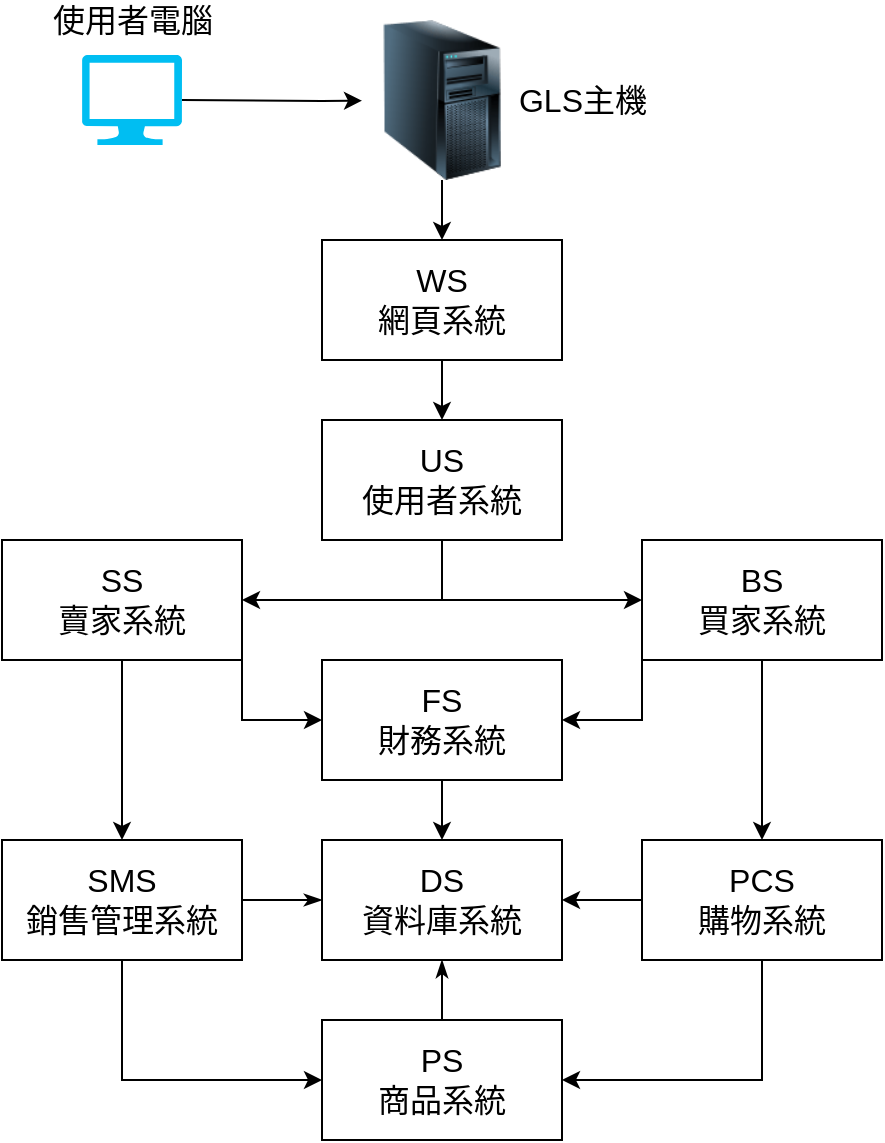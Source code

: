 <mxfile version="13.8.8" type="device" pages="3"><diagram id="A7F3qRi0P9LHypQqghPR" name="System Architecture Diagram"><mxGraphModel dx="1662" dy="762" grid="1" gridSize="10" guides="1" tooltips="1" connect="1" arrows="1" fold="1" page="1" pageScale="1" pageWidth="827" pageHeight="1169" math="0" shadow="0"><root><mxCell id="0"/><mxCell id="1" parent="0"/><mxCell id="D-XEJUCqHtQBd1N6ukDE-8" style="edgeStyle=none;rounded=0;orthogonalLoop=1;jettySize=auto;html=1;exitX=1;exitY=0.5;exitDx=0;exitDy=0;exitPerimeter=0;fontSize=16;endArrow=classic;endFill=1;startArrow=none;startFill=0;" parent="1" source="D-XEJUCqHtQBd1N6ukDE-1" target="D-XEJUCqHtQBd1N6ukDE-2" edge="1"><mxGeometry relative="1" as="geometry"><Array as="points"><mxPoint x="360" y="70.5"/></Array></mxGeometry></mxCell><mxCell id="D-XEJUCqHtQBd1N6ukDE-1" value="" style="verticalLabelPosition=bottom;html=1;verticalAlign=top;align=center;strokeColor=none;fillColor=#00BEF2;shape=mxgraph.azure.computer;pointerEvents=1;" parent="1" vertex="1"><mxGeometry x="240" y="47.5" width="50" height="45" as="geometry"/></mxCell><mxCell id="D-XEJUCqHtQBd1N6ukDE-71" style="edgeStyle=none;rounded=0;orthogonalLoop=1;jettySize=auto;html=1;exitX=0.5;exitY=1;exitDx=0;exitDy=0;entryX=0.5;entryY=0;entryDx=0;entryDy=0;startArrow=none;startFill=0;endArrow=classic;endFill=1;fontSize=16;" parent="1" source="D-XEJUCqHtQBd1N6ukDE-2" target="D-XEJUCqHtQBd1N6ukDE-13" edge="1"><mxGeometry relative="1" as="geometry"/></mxCell><mxCell id="D-XEJUCqHtQBd1N6ukDE-2" value="" style="image;html=1;image=img/lib/clip_art/computers/Server_Tower_128x128.png" parent="1" vertex="1"><mxGeometry x="380" y="30" width="80" height="80" as="geometry"/></mxCell><mxCell id="D-XEJUCqHtQBd1N6ukDE-3" value="使用者電腦" style="text;html=1;resizable=0;autosize=1;align=center;verticalAlign=middle;points=[];fillColor=none;strokeColor=none;rounded=0;fontSize=16;" parent="1" vertex="1"><mxGeometry x="215" y="20" width="100" height="20" as="geometry"/></mxCell><mxCell id="D-XEJUCqHtQBd1N6ukDE-4" value="GLS主機" style="text;html=1;resizable=0;autosize=1;align=center;verticalAlign=middle;points=[];fillColor=none;strokeColor=none;rounded=0;fontSize=16;" parent="1" vertex="1"><mxGeometry x="450" y="60" width="80" height="20" as="geometry"/></mxCell><mxCell id="0OuFZJyCDSuEQWbd5-P0-7" style="edgeStyle=orthogonalEdgeStyle;rounded=0;orthogonalLoop=1;jettySize=auto;html=1;exitX=0.5;exitY=1;exitDx=0;exitDy=0;startArrow=none;startFill=0;endArrow=none;endFill=0;" parent="1" source="D-XEJUCqHtQBd1N6ukDE-9" edge="1"><mxGeometry relative="1" as="geometry"><mxPoint x="420" y="320" as="targetPoint"/></mxGeometry></mxCell><mxCell id="D-XEJUCqHtQBd1N6ukDE-9" value="US&lt;br&gt;使用者系統" style="rounded=0;whiteSpace=wrap;html=1;fontSize=16;" parent="1" vertex="1"><mxGeometry x="360" y="230" width="120" height="60" as="geometry"/></mxCell><mxCell id="D-XEJUCqHtQBd1N6ukDE-10" value="DS&lt;br&gt;資料庫系統" style="rounded=0;whiteSpace=wrap;html=1;fontSize=16;" parent="1" vertex="1"><mxGeometry x="360" y="440" width="120" height="60" as="geometry"/></mxCell><mxCell id="D-XEJUCqHtQBd1N6ukDE-88" style="edgeStyle=none;rounded=0;orthogonalLoop=1;jettySize=auto;html=1;exitX=0.5;exitY=1;exitDx=0;exitDy=0;entryX=0.5;entryY=0;entryDx=0;entryDy=0;startArrow=none;startFill=0;endArrow=classic;endFill=1;fontSize=16;" parent="1" source="D-XEJUCqHtQBd1N6ukDE-12" target="D-XEJUCqHtQBd1N6ukDE-27" edge="1"><mxGeometry relative="1" as="geometry"/></mxCell><mxCell id="pzAu73P9Y7HT3m9UzL10-7" style="edgeStyle=none;rounded=0;orthogonalLoop=1;jettySize=auto;html=1;exitX=0;exitY=1;exitDx=0;exitDy=0;entryX=1;entryY=0.5;entryDx=0;entryDy=0;startArrow=none;startFill=0;endArrow=classic;endFill=1;" parent="1" source="D-XEJUCqHtQBd1N6ukDE-12" target="D-XEJUCqHtQBd1N6ukDE-16" edge="1"><mxGeometry relative="1" as="geometry"><Array as="points"><mxPoint x="520" y="380"/></Array></mxGeometry></mxCell><mxCell id="D-XEJUCqHtQBd1N6ukDE-12" value="BS&lt;br&gt;買家系統" style="rounded=0;whiteSpace=wrap;html=1;fontSize=16;" parent="1" vertex="1"><mxGeometry x="520" y="290" width="120" height="60" as="geometry"/></mxCell><mxCell id="D-XEJUCqHtQBd1N6ukDE-70" style="edgeStyle=none;rounded=0;orthogonalLoop=1;jettySize=auto;html=1;exitX=0.5;exitY=1;exitDx=0;exitDy=0;entryX=0.5;entryY=0;entryDx=0;entryDy=0;startArrow=none;startFill=0;endArrow=classic;endFill=1;fontSize=16;" parent="1" source="D-XEJUCqHtQBd1N6ukDE-13" target="D-XEJUCqHtQBd1N6ukDE-9" edge="1"><mxGeometry relative="1" as="geometry"/></mxCell><mxCell id="D-XEJUCqHtQBd1N6ukDE-13" value="WS&lt;br&gt;網頁系統" style="rounded=0;whiteSpace=wrap;html=1;fontSize=16;" parent="1" vertex="1"><mxGeometry x="360" y="140" width="120" height="60" as="geometry"/></mxCell><mxCell id="pzAu73P9Y7HT3m9UzL10-2" style="edgeStyle=none;rounded=0;orthogonalLoop=1;jettySize=auto;html=1;exitX=1;exitY=0.5;exitDx=0;exitDy=0;entryX=0;entryY=0.5;entryDx=0;entryDy=0;startArrow=classic;startFill=1;endArrow=classic;endFill=1;" parent="1" source="D-XEJUCqHtQBd1N6ukDE-15" target="D-XEJUCqHtQBd1N6ukDE-12" edge="1"><mxGeometry relative="1" as="geometry"/></mxCell><mxCell id="pzAu73P9Y7HT3m9UzL10-6" style="edgeStyle=none;rounded=0;orthogonalLoop=1;jettySize=auto;html=1;exitX=1;exitY=1;exitDx=0;exitDy=0;entryX=0;entryY=0.5;entryDx=0;entryDy=0;startArrow=none;startFill=0;endArrow=classic;endFill=1;" parent="1" source="D-XEJUCqHtQBd1N6ukDE-15" target="D-XEJUCqHtQBd1N6ukDE-16" edge="1"><mxGeometry relative="1" as="geometry"><Array as="points"><mxPoint x="320" y="380"/></Array></mxGeometry></mxCell><mxCell id="0OuFZJyCDSuEQWbd5-P0-5" style="edgeStyle=orthogonalEdgeStyle;rounded=0;orthogonalLoop=1;jettySize=auto;html=1;exitX=0.5;exitY=1;exitDx=0;exitDy=0;startArrow=none;startFill=0;" parent="1" source="D-XEJUCqHtQBd1N6ukDE-15" target="0OuFZJyCDSuEQWbd5-P0-2" edge="1"><mxGeometry relative="1" as="geometry"/></mxCell><mxCell id="D-XEJUCqHtQBd1N6ukDE-15" value="SS&lt;br&gt;賣家系統" style="rounded=0;whiteSpace=wrap;html=1;fontSize=16;" parent="1" vertex="1"><mxGeometry x="200" y="290" width="120" height="60" as="geometry"/></mxCell><mxCell id="0OuFZJyCDSuEQWbd5-P0-8" style="edgeStyle=orthogonalEdgeStyle;rounded=0;orthogonalLoop=1;jettySize=auto;html=1;exitX=0.5;exitY=1;exitDx=0;exitDy=0;entryX=0.5;entryY=0;entryDx=0;entryDy=0;startArrow=none;startFill=0;endArrow=classic;endFill=1;" parent="1" source="D-XEJUCqHtQBd1N6ukDE-16" target="D-XEJUCqHtQBd1N6ukDE-10" edge="1"><mxGeometry relative="1" as="geometry"/></mxCell><mxCell id="D-XEJUCqHtQBd1N6ukDE-16" value="FS&lt;br&gt;財務系統" style="rounded=0;whiteSpace=wrap;html=1;fontSize=16;" parent="1" vertex="1"><mxGeometry x="360" y="350" width="120" height="60" as="geometry"/></mxCell><mxCell id="0OuFZJyCDSuEQWbd5-P0-11" style="edgeStyle=orthogonalEdgeStyle;rounded=0;orthogonalLoop=1;jettySize=auto;html=1;exitX=0.5;exitY=0;exitDx=0;exitDy=0;entryX=0.5;entryY=1;entryDx=0;entryDy=0;startArrow=none;startFill=0;endArrow=classicThin;endFill=1;" parent="1" source="D-XEJUCqHtQBd1N6ukDE-17" target="D-XEJUCqHtQBd1N6ukDE-10" edge="1"><mxGeometry relative="1" as="geometry"/></mxCell><mxCell id="D-XEJUCqHtQBd1N6ukDE-17" value="PS&lt;br&gt;商品系統" style="rounded=0;whiteSpace=wrap;html=1;fontSize=16;" parent="1" vertex="1"><mxGeometry x="360" y="530" width="120" height="60" as="geometry"/></mxCell><mxCell id="0OuFZJyCDSuEQWbd5-P0-3" style="edgeStyle=orthogonalEdgeStyle;rounded=0;orthogonalLoop=1;jettySize=auto;html=1;exitX=0.5;exitY=1;exitDx=0;exitDy=0;entryX=1;entryY=0.5;entryDx=0;entryDy=0;startArrow=none;startFill=0;" parent="1" source="D-XEJUCqHtQBd1N6ukDE-27" target="D-XEJUCqHtQBd1N6ukDE-17" edge="1"><mxGeometry relative="1" as="geometry"/></mxCell><mxCell id="0OuFZJyCDSuEQWbd5-P0-10" style="edgeStyle=orthogonalEdgeStyle;rounded=0;orthogonalLoop=1;jettySize=auto;html=1;exitX=0;exitY=0.5;exitDx=0;exitDy=0;entryX=1;entryY=0.5;entryDx=0;entryDy=0;startArrow=none;startFill=0;endArrow=classic;endFill=1;" parent="1" source="D-XEJUCqHtQBd1N6ukDE-27" target="D-XEJUCqHtQBd1N6ukDE-10" edge="1"><mxGeometry relative="1" as="geometry"/></mxCell><mxCell id="D-XEJUCqHtQBd1N6ukDE-27" value="PCS&lt;br&gt;購物系統" style="rounded=0;whiteSpace=wrap;html=1;fontSize=16;" parent="1" vertex="1"><mxGeometry x="520" y="440" width="120" height="60" as="geometry"/></mxCell><mxCell id="0OuFZJyCDSuEQWbd5-P0-4" style="edgeStyle=orthogonalEdgeStyle;rounded=0;orthogonalLoop=1;jettySize=auto;html=1;exitX=0.5;exitY=1;exitDx=0;exitDy=0;entryX=0;entryY=0.5;entryDx=0;entryDy=0;startArrow=none;startFill=0;" parent="1" source="0OuFZJyCDSuEQWbd5-P0-2" target="D-XEJUCqHtQBd1N6ukDE-17" edge="1"><mxGeometry relative="1" as="geometry"/></mxCell><mxCell id="0OuFZJyCDSuEQWbd5-P0-9" style="edgeStyle=orthogonalEdgeStyle;rounded=0;orthogonalLoop=1;jettySize=auto;html=1;entryX=0;entryY=0.5;entryDx=0;entryDy=0;startArrow=none;startFill=0;endArrow=classicThin;endFill=1;" parent="1" source="0OuFZJyCDSuEQWbd5-P0-2" target="D-XEJUCqHtQBd1N6ukDE-10" edge="1"><mxGeometry relative="1" as="geometry"/></mxCell><mxCell id="0OuFZJyCDSuEQWbd5-P0-2" value="SMS&lt;br&gt;銷售管理系統" style="rounded=0;whiteSpace=wrap;html=1;fontSize=16;" parent="1" vertex="1"><mxGeometry x="200" y="440" width="120" height="60" as="geometry"/></mxCell></root></mxGraphModel></diagram><diagram id="AaK2re05sIIpM-RDUBN5" name="ER Diagram"><mxGraphModel dx="1422" dy="762" grid="1" gridSize="10" guides="1" tooltips="1" connect="1" arrows="1" fold="1" page="1" pageScale="1" pageWidth="1169" pageHeight="827" math="0" shadow="0"><root><mxCell id="d1WGKJamYFBkqcmiwI4d-0"/><mxCell id="d1WGKJamYFBkqcmiwI4d-1" parent="d1WGKJamYFBkqcmiwI4d-0"/><mxCell id="d1WGKJamYFBkqcmiwI4d-2" value="User" style="rounded=0;whiteSpace=wrap;html=1;" parent="d1WGKJamYFBkqcmiwI4d-1" vertex="1"><mxGeometry x="230" y="60" width="120" height="60" as="geometry"/></mxCell><mxCell id="d1WGKJamYFBkqcmiwI4d-3" value="d" style="ellipse;whiteSpace=wrap;html=1;aspect=fixed;" parent="d1WGKJamYFBkqcmiwI4d-1" vertex="1"><mxGeometry x="270" y="130" width="40" height="40" as="geometry"/></mxCell><mxCell id="d1WGKJamYFBkqcmiwI4d-4" style="edgeStyle=orthogonalEdgeStyle;rounded=0;orthogonalLoop=1;jettySize=auto;html=1;exitX=0.5;exitY=1;exitDx=0;exitDy=0;entryX=0.5;entryY=0;entryDx=0;entryDy=0;endArrow=none;endFill=0;shape=link;" parent="d1WGKJamYFBkqcmiwI4d-1" source="d1WGKJamYFBkqcmiwI4d-2" target="d1WGKJamYFBkqcmiwI4d-3" edge="1"><mxGeometry as="geometry"/></mxCell><mxCell id="d1WGKJamYFBkqcmiwI4d-6" value="Seller" style="rounded=0;whiteSpace=wrap;html=1;" parent="d1WGKJamYFBkqcmiwI4d-1" vertex="1"><mxGeometry x="90" y="270" width="120" height="60" as="geometry"/></mxCell><mxCell id="d1WGKJamYFBkqcmiwI4d-228" style="edgeStyle=none;rounded=0;orthogonalLoop=1;jettySize=auto;html=1;exitX=1;exitY=0.5;exitDx=0;exitDy=0;entryX=0.44;entryY=0.009;entryDx=0;entryDy=0;entryPerimeter=0;startArrow=none;startFill=0;endArrow=none;endFill=0;exitPerimeter=0;" parent="d1WGKJamYFBkqcmiwI4d-1" source="R_cjvZHFSJYSIfInnQln-2" target="d1WGKJamYFBkqcmiwI4d-6" edge="1"><mxGeometry as="geometry"><Array as="points"/></mxGeometry></mxCell><mxCell id="d1WGKJamYFBkqcmiwI4d-7" value="Buyer" style="rounded=0;whiteSpace=wrap;html=1;" parent="d1WGKJamYFBkqcmiwI4d-1" vertex="1"><mxGeometry x="380" y="267.5" width="120" height="60" as="geometry"/></mxCell><mxCell id="d1WGKJamYFBkqcmiwI4d-16" style="edgeStyle=none;rounded=0;orthogonalLoop=1;jettySize=auto;html=1;exitX=1;exitY=0.5;exitDx=0;exitDy=0;entryX=0.5;entryY=0;entryDx=0;entryDy=0;startArrow=none;startFill=0;endArrow=none;endFill=0;" parent="d1WGKJamYFBkqcmiwI4d-1" source="R_cjvZHFSJYSIfInnQln-5" target="d1WGKJamYFBkqcmiwI4d-7" edge="1"><mxGeometry as="geometry"><Array as="points"/></mxGeometry></mxCell><mxCell id="6WZKpkXVa-bSrLJc6Tuf-12" style="edgeStyle=none;rounded=0;orthogonalLoop=1;jettySize=auto;html=1;exitX=1;exitY=0.5;exitDx=0;exitDy=0;entryX=0;entryY=0.25;entryDx=0;entryDy=0;endArrow=none;endFill=0;" parent="d1WGKJamYFBkqcmiwI4d-1" source="d1WGKJamYFBkqcmiwI4d-43" target="d1WGKJamYFBkqcmiwI4d-2" edge="1"><mxGeometry as="geometry"/></mxCell><mxCell id="d1WGKJamYFBkqcmiwI4d-43" value="Name" style="ellipse;whiteSpace=wrap;html=1;" parent="d1WGKJamYFBkqcmiwI4d-1" vertex="1"><mxGeometry x="120" y="50" width="80" height="50" as="geometry"/></mxCell><mxCell id="d1WGKJamYFBkqcmiwI4d-56" style="edgeStyle=none;rounded=0;orthogonalLoop=1;jettySize=auto;html=1;exitX=0;exitY=0.5;exitDx=0;exitDy=0;entryX=1;entryY=0.25;entryDx=0;entryDy=0;startArrow=none;startFill=0;endArrow=none;endFill=0;" parent="d1WGKJamYFBkqcmiwI4d-1" source="d1WGKJamYFBkqcmiwI4d-44" target="d1WGKJamYFBkqcmiwI4d-2" edge="1"><mxGeometry as="geometry"/></mxCell><mxCell id="d1WGKJamYFBkqcmiwI4d-44" value="Email" style="ellipse;whiteSpace=wrap;html=1;" parent="d1WGKJamYFBkqcmiwI4d-1" vertex="1"><mxGeometry x="380" y="50" width="80" height="50" as="geometry"/></mxCell><mxCell id="d1WGKJamYFBkqcmiwI4d-61" style="edgeStyle=none;rounded=0;orthogonalLoop=1;jettySize=auto;html=1;exitX=0;exitY=0.5;exitDx=0;exitDy=0;entryX=1;entryY=0.75;entryDx=0;entryDy=0;startArrow=none;startFill=0;endArrow=none;endFill=0;" parent="d1WGKJamYFBkqcmiwI4d-1" source="d1WGKJamYFBkqcmiwI4d-47" target="d1WGKJamYFBkqcmiwI4d-2" edge="1"><mxGeometry as="geometry"/></mxCell><mxCell id="d1WGKJamYFBkqcmiwI4d-47" value="User No." style="ellipse;whiteSpace=wrap;html=1;fontStyle=4" parent="d1WGKJamYFBkqcmiwI4d-1" vertex="1"><mxGeometry x="380" y="100" width="80" height="50" as="geometry"/></mxCell><mxCell id="d1WGKJamYFBkqcmiwI4d-59" style="edgeStyle=none;rounded=0;orthogonalLoop=1;jettySize=auto;html=1;exitX=1;exitY=0.5;exitDx=0;exitDy=0;entryX=0;entryY=0.75;entryDx=0;entryDy=0;startArrow=none;startFill=0;endArrow=none;endFill=0;" parent="d1WGKJamYFBkqcmiwI4d-1" source="d1WGKJamYFBkqcmiwI4d-48" target="d1WGKJamYFBkqcmiwI4d-2" edge="1"><mxGeometry as="geometry"/></mxCell><mxCell id="d1WGKJamYFBkqcmiwI4d-48" value="Birthday" style="ellipse;whiteSpace=wrap;html=1;" parent="d1WGKJamYFBkqcmiwI4d-1" vertex="1"><mxGeometry x="120" y="100" width="80" height="50" as="geometry"/></mxCell><mxCell id="6WZKpkXVa-bSrLJc6Tuf-16" style="edgeStyle=none;rounded=0;orthogonalLoop=1;jettySize=auto;html=1;exitX=1;exitY=1;exitDx=0;exitDy=0;entryX=0;entryY=0;entryDx=0;entryDy=0;endArrow=none;endFill=0;" parent="d1WGKJamYFBkqcmiwI4d-1" source="d1WGKJamYFBkqcmiwI4d-50" target="d1WGKJamYFBkqcmiwI4d-2" edge="1"><mxGeometry as="geometry"/></mxCell><mxCell id="d1WGKJamYFBkqcmiwI4d-50" value="Phone No." style="ellipse;whiteSpace=wrap;html=1;" parent="d1WGKJamYFBkqcmiwI4d-1" vertex="1"><mxGeometry x="130" width="80" height="50" as="geometry"/></mxCell><mxCell id="6WZKpkXVa-bSrLJc6Tuf-15" style="edgeStyle=none;rounded=0;orthogonalLoop=1;jettySize=auto;html=1;exitX=0.5;exitY=1;exitDx=0;exitDy=0;entryX=0.25;entryY=0;entryDx=0;entryDy=0;endArrow=none;endFill=0;" parent="d1WGKJamYFBkqcmiwI4d-1" source="d1WGKJamYFBkqcmiwI4d-51" target="d1WGKJamYFBkqcmiwI4d-2" edge="1"><mxGeometry as="geometry"/></mxCell><mxCell id="d1WGKJamYFBkqcmiwI4d-51" value="Gender" style="ellipse;whiteSpace=wrap;html=1;" parent="d1WGKJamYFBkqcmiwI4d-1" vertex="1"><mxGeometry x="210" width="80" height="50" as="geometry"/></mxCell><mxCell id="6WZKpkXVa-bSrLJc6Tuf-14" style="edgeStyle=none;rounded=0;orthogonalLoop=1;jettySize=auto;html=1;exitX=0.5;exitY=1;exitDx=0;exitDy=0;entryX=0.75;entryY=0;entryDx=0;entryDy=0;endArrow=none;endFill=0;" parent="d1WGKJamYFBkqcmiwI4d-1" source="d1WGKJamYFBkqcmiwI4d-52" target="d1WGKJamYFBkqcmiwI4d-2" edge="1"><mxGeometry as="geometry"/></mxCell><mxCell id="d1WGKJamYFBkqcmiwI4d-52" value="ID" style="ellipse;whiteSpace=wrap;html=1;" parent="d1WGKJamYFBkqcmiwI4d-1" vertex="1"><mxGeometry x="290" width="80" height="50" as="geometry"/></mxCell><mxCell id="d1WGKJamYFBkqcmiwI4d-147" style="edgeStyle=none;rounded=0;orthogonalLoop=1;jettySize=auto;html=1;exitX=0;exitY=0.5;exitDx=0;exitDy=0;entryX=1;entryY=0;entryDx=0;entryDy=0;startArrow=none;startFill=0;endArrow=none;endFill=0;" parent="d1WGKJamYFBkqcmiwI4d-1" source="d1WGKJamYFBkqcmiwI4d-62" target="d1WGKJamYFBkqcmiwI4d-7" edge="1"><mxGeometry x="50" as="geometry"/></mxCell><mxCell id="d1WGKJamYFBkqcmiwI4d-62" value="Member Lvl." style="ellipse;whiteSpace=wrap;html=1;" parent="d1WGKJamYFBkqcmiwI4d-1" vertex="1"><mxGeometry x="510" y="237.5" width="80" height="50" as="geometry"/></mxCell><mxCell id="d1WGKJamYFBkqcmiwI4d-148" style="edgeStyle=none;rounded=0;orthogonalLoop=1;jettySize=auto;html=1;exitX=0;exitY=0.5;exitDx=0;exitDy=0;entryX=1;entryY=1;entryDx=0;entryDy=0;startArrow=none;startFill=0;endArrow=none;endFill=0;" parent="d1WGKJamYFBkqcmiwI4d-1" source="d1WGKJamYFBkqcmiwI4d-63" target="d1WGKJamYFBkqcmiwI4d-7" edge="1"><mxGeometry x="50" as="geometry"/></mxCell><mxCell id="d1WGKJamYFBkqcmiwI4d-63" value="Wallet" style="ellipse;whiteSpace=wrap;html=1;" parent="d1WGKJamYFBkqcmiwI4d-1" vertex="1"><mxGeometry x="510" y="307.5" width="80" height="50" as="geometry"/></mxCell><mxCell id="d1WGKJamYFBkqcmiwI4d-67" value="Order list" style="rounded=0;whiteSpace=wrap;html=1;" parent="d1WGKJamYFBkqcmiwI4d-1" vertex="1"><mxGeometry x="380" y="552.63" width="120" height="60" as="geometry"/></mxCell><mxCell id="d1WGKJamYFBkqcmiwI4d-149" style="edgeStyle=none;rounded=0;orthogonalLoop=1;jettySize=auto;html=1;exitX=0.5;exitY=1;exitDx=0;exitDy=0;startArrow=none;startFill=0;endArrow=none;endFill=0;entryX=0.5;entryY=0;entryDx=0;entryDy=0;" parent="d1WGKJamYFBkqcmiwI4d-1" source="d1WGKJamYFBkqcmiwI4d-7" target="d1WGKJamYFBkqcmiwI4d-70" edge="1"><mxGeometry x="50" as="geometry"><mxPoint x="440" y="348" as="targetPoint"/></mxGeometry></mxCell><mxCell id="d1WGKJamYFBkqcmiwI4d-82" style="edgeStyle=none;rounded=0;orthogonalLoop=1;jettySize=auto;html=1;exitX=0.5;exitY=1;exitDx=0;exitDy=0;entryX=0.5;entryY=0;entryDx=0;entryDy=0;startArrow=none;startFill=0;endArrow=none;endFill=0;shape=link;" parent="d1WGKJamYFBkqcmiwI4d-1" source="d1WGKJamYFBkqcmiwI4d-70" target="d1WGKJamYFBkqcmiwI4d-67" edge="1"><mxGeometry x="50" y="-50.75" as="geometry"/></mxCell><mxCell id="d1WGKJamYFBkqcmiwI4d-70" value="Place" style="rhombus;whiteSpace=wrap;html=1;" parent="d1WGKJamYFBkqcmiwI4d-1" vertex="1"><mxGeometry x="400" y="376.75" width="80" height="80" as="geometry"/></mxCell><mxCell id="d1WGKJamYFBkqcmiwI4d-71" value="Game" style="rounded=0;whiteSpace=wrap;html=1;" parent="d1WGKJamYFBkqcmiwI4d-1" vertex="1"><mxGeometry x="380" y="807.5" width="120" height="60" as="geometry"/></mxCell><mxCell id="d1WGKJamYFBkqcmiwI4d-157" style="edgeStyle=none;rounded=0;orthogonalLoop=1;jettySize=auto;html=1;exitX=0.5;exitY=1;exitDx=0;exitDy=0;entryX=0.5;entryY=0;entryDx=0;entryDy=0;startArrow=none;startFill=0;endArrow=none;endFill=0;" parent="d1WGKJamYFBkqcmiwI4d-1" source="d1WGKJamYFBkqcmiwI4d-72" target="d1WGKJamYFBkqcmiwI4d-71" edge="1"><mxGeometry x="50" as="geometry"/></mxCell><mxCell id="d1WGKJamYFBkqcmiwI4d-72" value="Order item" style="rhombus;whiteSpace=wrap;html=1;" parent="d1WGKJamYFBkqcmiwI4d-1" vertex="1"><mxGeometry x="400" y="690" width="80" height="80" as="geometry"/></mxCell><mxCell id="d1WGKJamYFBkqcmiwI4d-156" style="edgeStyle=none;rounded=0;orthogonalLoop=1;jettySize=auto;html=1;exitX=0;exitY=0.5;exitDx=0;exitDy=0;entryX=1;entryY=1;entryDx=0;entryDy=0;startArrow=none;startFill=0;endArrow=none;endFill=0;" parent="d1WGKJamYFBkqcmiwI4d-1" source="d1WGKJamYFBkqcmiwI4d-94" target="d1WGKJamYFBkqcmiwI4d-67" edge="1"><mxGeometry x="50" y="-74.87" as="geometry"/></mxCell><mxCell id="d1WGKJamYFBkqcmiwI4d-94" value="Order No." style="ellipse;whiteSpace=wrap;html=1;fontStyle=4" parent="d1WGKJamYFBkqcmiwI4d-1" vertex="1"><mxGeometry x="510" y="607.63" width="80" height="50" as="geometry"/></mxCell><mxCell id="d1WGKJamYFBkqcmiwI4d-155" style="edgeStyle=none;rounded=0;orthogonalLoop=1;jettySize=auto;html=1;exitX=0;exitY=0.5;exitDx=0;exitDy=0;entryX=1;entryY=0;entryDx=0;entryDy=0;startArrow=none;startFill=0;endArrow=none;endFill=0;" parent="d1WGKJamYFBkqcmiwI4d-1" source="d1WGKJamYFBkqcmiwI4d-95" target="d1WGKJamYFBkqcmiwI4d-67" edge="1"><mxGeometry x="50" y="-74.87" as="geometry"/></mxCell><mxCell id="d1WGKJamYFBkqcmiwI4d-95" value="Total price" style="ellipse;whiteSpace=wrap;html=1;" parent="d1WGKJamYFBkqcmiwI4d-1" vertex="1"><mxGeometry x="510" y="507.63" width="80" height="50" as="geometry"/></mxCell><mxCell id="d1WGKJamYFBkqcmiwI4d-153" style="edgeStyle=none;rounded=0;orthogonalLoop=1;jettySize=auto;html=1;exitX=1;exitY=0.5;exitDx=0;exitDy=0;entryX=0;entryY=0;entryDx=0;entryDy=0;startArrow=none;startFill=0;endArrow=none;endFill=0;" parent="d1WGKJamYFBkqcmiwI4d-1" source="d1WGKJamYFBkqcmiwI4d-97" target="d1WGKJamYFBkqcmiwI4d-67" edge="1"><mxGeometry x="50" y="-74.87" as="geometry"/></mxCell><mxCell id="d1WGKJamYFBkqcmiwI4d-97" value="Purchase date" style="ellipse;whiteSpace=wrap;html=1;" parent="d1WGKJamYFBkqcmiwI4d-1" vertex="1"><mxGeometry x="290" y="507.63" width="80" height="50" as="geometry"/></mxCell><mxCell id="AUF8KVT1YzA7J1pbSOlB-25" style="edgeStyle=none;rounded=0;orthogonalLoop=1;jettySize=auto;html=1;exitX=0;exitY=0.5;exitDx=0;exitDy=0;entryX=1;entryY=0.75;entryDx=0;entryDy=0;endArrow=none;endFill=0;" parent="d1WGKJamYFBkqcmiwI4d-1" source="d1WGKJamYFBkqcmiwI4d-98" target="d1WGKJamYFBkqcmiwI4d-71" edge="1"><mxGeometry x="50" as="geometry"/></mxCell><mxCell id="d1WGKJamYFBkqcmiwI4d-98" value="Name" style="ellipse;whiteSpace=wrap;html=1;" parent="d1WGKJamYFBkqcmiwI4d-1" vertex="1"><mxGeometry x="530" y="852.5" width="80" height="50" as="geometry"/></mxCell><mxCell id="AUF8KVT1YzA7J1pbSOlB-15" style="edgeStyle=none;rounded=0;orthogonalLoop=1;jettySize=auto;html=1;exitX=0;exitY=0;exitDx=0;exitDy=0;entryX=1;entryY=1;entryDx=0;entryDy=0;endArrow=none;endFill=0;" parent="d1WGKJamYFBkqcmiwI4d-1" source="d1WGKJamYFBkqcmiwI4d-99" target="d1WGKJamYFBkqcmiwI4d-71" edge="1"><mxGeometry x="50" as="geometry"/></mxCell><mxCell id="d1WGKJamYFBkqcmiwI4d-99" value="Description" style="ellipse;whiteSpace=wrap;html=1;" parent="d1WGKJamYFBkqcmiwI4d-1" vertex="1"><mxGeometry x="510" y="902.5" width="80" height="50" as="geometry"/></mxCell><mxCell id="AUF8KVT1YzA7J1pbSOlB-10" style="edgeStyle=none;rounded=0;orthogonalLoop=1;jettySize=auto;html=1;exitX=1;exitY=0.5;exitDx=0;exitDy=0;entryX=0;entryY=0.75;entryDx=0;entryDy=0;endArrow=none;endFill=0;" parent="d1WGKJamYFBkqcmiwI4d-1" source="d1WGKJamYFBkqcmiwI4d-100" target="d1WGKJamYFBkqcmiwI4d-71" edge="1"><mxGeometry x="50" as="geometry"/></mxCell><mxCell id="d1WGKJamYFBkqcmiwI4d-100" value="Price" style="ellipse;whiteSpace=wrap;html=1;" parent="d1WGKJamYFBkqcmiwI4d-1" vertex="1"><mxGeometry x="270" y="852.5" width="80" height="50" as="geometry"/></mxCell><mxCell id="AUF8KVT1YzA7J1pbSOlB-12" style="edgeStyle=none;rounded=0;orthogonalLoop=1;jettySize=auto;html=1;exitX=0.5;exitY=0;exitDx=0;exitDy=0;entryX=0.25;entryY=1;entryDx=0;entryDy=0;endArrow=none;endFill=0;" parent="d1WGKJamYFBkqcmiwI4d-1" source="d1WGKJamYFBkqcmiwI4d-101" target="d1WGKJamYFBkqcmiwI4d-71" edge="1"><mxGeometry x="50" as="geometry"/></mxCell><mxCell id="d1WGKJamYFBkqcmiwI4d-101" value="Category" style="ellipse;whiteSpace=wrap;html=1;" parent="d1WGKJamYFBkqcmiwI4d-1" vertex="1"><mxGeometry x="360" y="932.5" width="80" height="50" as="geometry"/></mxCell><mxCell id="AUF8KVT1YzA7J1pbSOlB-13" style="edgeStyle=none;rounded=0;orthogonalLoop=1;jettySize=auto;html=1;exitX=0.5;exitY=0;exitDx=0;exitDy=0;entryX=0.75;entryY=1;entryDx=0;entryDy=0;endArrow=none;endFill=0;" parent="d1WGKJamYFBkqcmiwI4d-1" source="d1WGKJamYFBkqcmiwI4d-103" target="d1WGKJamYFBkqcmiwI4d-71" edge="1"><mxGeometry x="50" as="geometry"/></mxCell><mxCell id="d1WGKJamYFBkqcmiwI4d-103" value="Game No." style="ellipse;whiteSpace=wrap;html=1;fontStyle=4" parent="d1WGKJamYFBkqcmiwI4d-1" vertex="1"><mxGeometry x="440" y="932.5" width="80" height="50" as="geometry"/></mxCell><mxCell id="d1WGKJamYFBkqcmiwI4d-106" value="Comment" style="rhombus;whiteSpace=wrap;html=1;" parent="d1WGKJamYFBkqcmiwI4d-1" vertex="1"><mxGeometry x="590" y="797.5" width="80" height="80" as="geometry"/></mxCell><mxCell id="AUF8KVT1YzA7J1pbSOlB-17" style="edgeStyle=none;rounded=0;orthogonalLoop=1;jettySize=auto;html=1;exitX=1;exitY=0.5;exitDx=0;exitDy=0;entryX=0;entryY=0.5;entryDx=0;entryDy=0;endArrow=none;endFill=0;" parent="d1WGKJamYFBkqcmiwI4d-1" source="d1WGKJamYFBkqcmiwI4d-71" target="d1WGKJamYFBkqcmiwI4d-106" edge="1"><mxGeometry x="50" as="geometry"/></mxCell><mxCell id="d1WGKJamYFBkqcmiwI4d-188" style="edgeStyle=none;rounded=0;orthogonalLoop=1;jettySize=auto;html=1;exitX=0.5;exitY=0;exitDx=0;exitDy=0;entryX=0.164;entryY=1;entryDx=0;entryDy=0;entryPerimeter=0;startArrow=none;startFill=0;endArrow=none;endFill=0;" parent="d1WGKJamYFBkqcmiwI4d-1" source="d1WGKJamYFBkqcmiwI4d-121" target="d1WGKJamYFBkqcmiwI4d-6" edge="1"><mxGeometry as="geometry"/></mxCell><mxCell id="d1WGKJamYFBkqcmiwI4d-190" style="edgeStyle=none;rounded=0;orthogonalLoop=1;jettySize=auto;html=1;exitX=0.5;exitY=1;exitDx=0;exitDy=0;entryX=0;entryY=0.5;entryDx=0;entryDy=0;startArrow=none;startFill=0;endArrow=none;endFill=0;shape=link;" parent="d1WGKJamYFBkqcmiwI4d-1" source="d1WGKJamYFBkqcmiwI4d-121" target="d1WGKJamYFBkqcmiwI4d-71" edge="1"><mxGeometry as="geometry"><Array as="points"><mxPoint x="110" y="840"/></Array></mxGeometry></mxCell><mxCell id="d1WGKJamYFBkqcmiwI4d-121" value="Sell" style="rhombus;whiteSpace=wrap;html=1;" parent="d1WGKJamYFBkqcmiwI4d-1" vertex="1"><mxGeometry x="70" y="542.63" width="80" height="80" as="geometry"/></mxCell><mxCell id="AUF8KVT1YzA7J1pbSOlB-11" style="edgeStyle=none;rounded=0;orthogonalLoop=1;jettySize=auto;html=1;exitX=1;exitY=0;exitDx=0;exitDy=0;entryX=0;entryY=1;entryDx=0;entryDy=0;endArrow=none;endFill=0;" parent="d1WGKJamYFBkqcmiwI4d-1" source="d1WGKJamYFBkqcmiwI4d-129" target="d1WGKJamYFBkqcmiwI4d-71" edge="1"><mxGeometry x="50" as="geometry"/></mxCell><mxCell id="d1WGKJamYFBkqcmiwI4d-129" value="Sales volume" style="ellipse;whiteSpace=wrap;html=1;" parent="d1WGKJamYFBkqcmiwI4d-1" vertex="1"><mxGeometry x="290" y="902.5" width="80" height="50" as="geometry"/></mxCell><mxCell id="6WZKpkXVa-bSrLJc6Tuf-20" style="edgeStyle=none;rounded=0;orthogonalLoop=1;jettySize=auto;html=1;exitX=1;exitY=0.5;exitDx=0;exitDy=0;entryX=0;entryY=0.5;entryDx=0;entryDy=0;endArrow=none;endFill=0;" parent="d1WGKJamYFBkqcmiwI4d-1" source="d1WGKJamYFBkqcmiwI4d-183" target="d1WGKJamYFBkqcmiwI4d-67" edge="1"><mxGeometry relative="1" as="geometry"/></mxCell><mxCell id="6WZKpkXVa-bSrLJc6Tuf-25" style="edgeStyle=none;rounded=0;orthogonalLoop=1;jettySize=auto;html=1;exitX=0.5;exitY=0;exitDx=0;exitDy=0;entryX=0.917;entryY=1;entryDx=0;entryDy=0;entryPerimeter=0;endArrow=none;endFill=0;shape=link;" parent="d1WGKJamYFBkqcmiwI4d-1" source="d1WGKJamYFBkqcmiwI4d-183" target="d1WGKJamYFBkqcmiwI4d-6" edge="1"><mxGeometry relative="1" as="geometry"/></mxCell><mxCell id="d1WGKJamYFBkqcmiwI4d-183" value="Process" style="rhombus;whiteSpace=wrap;html=1;" parent="d1WGKJamYFBkqcmiwI4d-1" vertex="1"><mxGeometry x="160" y="542.63" width="80" height="80" as="geometry"/></mxCell><mxCell id="d1WGKJamYFBkqcmiwI4d-206" value="1" style="text;html=1;align=center;verticalAlign=middle;resizable=0;points=[];autosize=1;" parent="d1WGKJamYFBkqcmiwI4d-1" vertex="1"><mxGeometry x="90" y="526.75" width="20" height="20" as="geometry"/></mxCell><mxCell id="d1WGKJamYFBkqcmiwI4d-207" value="N" style="text;html=1;align=center;verticalAlign=middle;resizable=0;points=[];autosize=1;" parent="d1WGKJamYFBkqcmiwI4d-1" vertex="1"><mxGeometry x="90" y="612.63" width="20" height="20" as="geometry"/></mxCell><mxCell id="d1WGKJamYFBkqcmiwI4d-208" value="1" style="text;html=1;align=center;verticalAlign=middle;resizable=0;points=[];autosize=1;" parent="d1WGKJamYFBkqcmiwI4d-1" vertex="1"><mxGeometry x="180" y="527.5" width="20" height="20" as="geometry"/></mxCell><mxCell id="d1WGKJamYFBkqcmiwI4d-209" value="N" style="text;html=1;align=center;verticalAlign=middle;resizable=0;points=[];autosize=1;" parent="d1WGKJamYFBkqcmiwI4d-1" vertex="1"><mxGeometry x="230.0" y="586.75" width="20" height="20" as="geometry"/></mxCell><mxCell id="d1WGKJamYFBkqcmiwI4d-210" value="1" style="text;html=1;align=center;verticalAlign=middle;resizable=0;points=[];autosize=1;" parent="d1WGKJamYFBkqcmiwI4d-1" vertex="1"><mxGeometry x="440" y="665.88" width="20" height="20" as="geometry"/></mxCell><mxCell id="d1WGKJamYFBkqcmiwI4d-211" value="N" style="text;html=1;align=center;verticalAlign=middle;resizable=0;points=[];autosize=1;" parent="d1WGKJamYFBkqcmiwI4d-1" vertex="1"><mxGeometry x="440" y="787.5" width="20" height="20" as="geometry"/></mxCell><mxCell id="d1WGKJamYFBkqcmiwI4d-222" value="M" style="text;html=1;align=center;verticalAlign=middle;resizable=0;points=[];autosize=1;" parent="d1WGKJamYFBkqcmiwI4d-1" vertex="1"><mxGeometry x="435" y="449.25" width="30" height="20" as="geometry"/></mxCell><mxCell id="d1WGKJamYFBkqcmiwI4d-224" value="1" style="text;html=1;align=center;verticalAlign=middle;resizable=0;points=[];autosize=1;" parent="d1WGKJamYFBkqcmiwI4d-1" vertex="1"><mxGeometry x="440" y="353.25" width="20" height="20" as="geometry"/></mxCell><mxCell id="d1WGKJamYFBkqcmiwI4d-230" style="edgeStyle=none;rounded=0;orthogonalLoop=1;jettySize=auto;html=1;exitX=0.5;exitY=1;exitDx=0;exitDy=0;entryX=0;entryY=0;entryDx=0;entryDy=0;startArrow=none;startFill=0;endArrow=none;endFill=0;" parent="d1WGKJamYFBkqcmiwI4d-1" source="d1WGKJamYFBkqcmiwI4d-229" target="d1WGKJamYFBkqcmiwI4d-6" edge="1"><mxGeometry as="geometry"/></mxCell><mxCell id="d1WGKJamYFBkqcmiwI4d-229" value="Bank account" style="ellipse;whiteSpace=wrap;html=1;" parent="d1WGKJamYFBkqcmiwI4d-1" vertex="1"><mxGeometry x="30" y="210" width="80" height="50" as="geometry"/></mxCell><mxCell id="km0A_w-GRh40OYQK3H3O-1" style="edgeStyle=orthogonalEdgeStyle;rounded=0;orthogonalLoop=1;jettySize=auto;html=1;exitX=1;exitY=0.75;exitDx=0;exitDy=0;entryX=0;entryY=0.5;entryDx=0;entryDy=0;" parent="d1WGKJamYFBkqcmiwI4d-1" target="km0A_w-GRh40OYQK3H3O-0" edge="1"><mxGeometry relative="1" as="geometry"><mxPoint x="820" y="838" as="sourcePoint"/></mxGeometry></mxCell><mxCell id="AUF8KVT1YzA7J1pbSOlB-8" value="User comment" style="rounded=0;whiteSpace=wrap;html=1;" parent="d1WGKJamYFBkqcmiwI4d-1" vertex="1"><mxGeometry x="700" y="807.5" width="120" height="60" as="geometry"/></mxCell><mxCell id="6WZKpkXVa-bSrLJc6Tuf-3" style="edgeStyle=none;rounded=0;orthogonalLoop=1;jettySize=auto;html=1;exitX=1;exitY=0.5;exitDx=0;exitDy=0;entryX=0;entryY=0.5;entryDx=0;entryDy=0;endArrow=none;endFill=0;" parent="d1WGKJamYFBkqcmiwI4d-1" source="d1WGKJamYFBkqcmiwI4d-106" target="AUF8KVT1YzA7J1pbSOlB-8" edge="1"><mxGeometry x="50" as="geometry"/></mxCell><mxCell id="6WZKpkXVa-bSrLJc6Tuf-4" style="edgeStyle=none;rounded=0;orthogonalLoop=1;jettySize=auto;html=1;exitX=0.5;exitY=1;exitDx=0;exitDy=0;entryX=0.5;entryY=0;entryDx=0;entryDy=0;endArrow=none;endFill=0;shape=link;" parent="d1WGKJamYFBkqcmiwI4d-1" source="6WZKpkXVa-bSrLJc6Tuf-0" target="AUF8KVT1YzA7J1pbSOlB-8" edge="1"><mxGeometry x="50" as="geometry"/></mxCell><mxCell id="6WZKpkXVa-bSrLJc6Tuf-0" value="Write" style="rhombus;whiteSpace=wrap;html=1;" parent="d1WGKJamYFBkqcmiwI4d-1" vertex="1"><mxGeometry x="720" y="520" width="80" height="80" as="geometry"/></mxCell><mxCell id="6WZKpkXVa-bSrLJc6Tuf-5" style="edgeStyle=none;rounded=0;orthogonalLoop=1;jettySize=auto;html=1;exitX=1;exitY=0.5;exitDx=0;exitDy=0;entryX=0.5;entryY=0;entryDx=0;entryDy=0;endArrow=none;endFill=0;" parent="d1WGKJamYFBkqcmiwI4d-1" source="d1WGKJamYFBkqcmiwI4d-7" target="6WZKpkXVa-bSrLJc6Tuf-0" edge="1"><mxGeometry x="50" as="geometry"><Array as="points"><mxPoint x="760" y="297.5"/></Array></mxGeometry></mxCell><mxCell id="6WZKpkXVa-bSrLJc6Tuf-8" style="edgeStyle=none;rounded=0;orthogonalLoop=1;jettySize=auto;html=1;exitX=0.5;exitY=0;exitDx=0;exitDy=0;entryX=0.5;entryY=1;entryDx=0;entryDy=0;endArrow=none;endFill=0;" parent="d1WGKJamYFBkqcmiwI4d-1" source="6WZKpkXVa-bSrLJc6Tuf-6" target="AUF8KVT1YzA7J1pbSOlB-8" edge="1"><mxGeometry x="50" as="geometry"/></mxCell><mxCell id="6WZKpkXVa-bSrLJc6Tuf-6" value="Content" style="ellipse;whiteSpace=wrap;html=1;" parent="d1WGKJamYFBkqcmiwI4d-1" vertex="1"><mxGeometry x="720" y="890" width="80" height="50" as="geometry"/></mxCell><mxCell id="6WZKpkXVa-bSrLJc6Tuf-7" style="edgeStyle=none;rounded=0;orthogonalLoop=1;jettySize=auto;html=1;exitX=0;exitY=0.5;exitDx=0;exitDy=0;endArrow=none;endFill=0;" parent="d1WGKJamYFBkqcmiwI4d-1" source="6WZKpkXVa-bSrLJc6Tuf-6" target="6WZKpkXVa-bSrLJc6Tuf-6" edge="1"><mxGeometry x="50" as="geometry"/></mxCell><mxCell id="6WZKpkXVa-bSrLJc6Tuf-13" style="edgeStyle=none;rounded=0;orthogonalLoop=1;jettySize=auto;html=1;exitX=0;exitY=1;exitDx=0;exitDy=0;entryX=1;entryY=0;entryDx=0;entryDy=0;endArrow=none;endFill=0;" parent="d1WGKJamYFBkqcmiwI4d-1" source="6WZKpkXVa-bSrLJc6Tuf-11" target="d1WGKJamYFBkqcmiwI4d-2" edge="1"><mxGeometry as="geometry"/></mxCell><mxCell id="6WZKpkXVa-bSrLJc6Tuf-11" value="Password" style="ellipse;whiteSpace=wrap;html=1;" parent="d1WGKJamYFBkqcmiwI4d-1" vertex="1"><mxGeometry x="370" width="80" height="50" as="geometry"/></mxCell><mxCell id="BMFXk8XOiLMwmXRIVsXV-1" style="edgeStyle=none;rounded=0;orthogonalLoop=1;jettySize=auto;html=1;exitX=1;exitY=0.5;exitDx=0;exitDy=0;entryX=0;entryY=0;entryDx=0;entryDy=0;endArrow=none;endFill=0;" parent="d1WGKJamYFBkqcmiwI4d-1" source="BMFXk8XOiLMwmXRIVsXV-0" target="d1WGKJamYFBkqcmiwI4d-7" edge="1"><mxGeometry relative="1" as="geometry"/></mxCell><mxCell id="BMFXk8XOiLMwmXRIVsXV-0" value="Purchase history" style="ellipse;whiteSpace=wrap;html=1;" parent="d1WGKJamYFBkqcmiwI4d-1" vertex="1"><mxGeometry x="290" y="237.5" width="80" height="50" as="geometry"/></mxCell><mxCell id="zMUtyJpB6ZPuVTYBt7Ww-0" value="1" style="text;html=1;align=center;verticalAlign=middle;resizable=0;points=[];autosize=1;" parent="d1WGKJamYFBkqcmiwI4d-1" vertex="1"><mxGeometry x="760" y="507.5" width="20" height="20" as="geometry"/></mxCell><mxCell id="zMUtyJpB6ZPuVTYBt7Ww-1" value="N" style="text;html=1;align=center;verticalAlign=middle;resizable=0;points=[];autosize=1;" parent="d1WGKJamYFBkqcmiwI4d-1" vertex="1"><mxGeometry x="760" y="607.5" width="20" height="20" as="geometry"/></mxCell><mxCell id="zMUtyJpB6ZPuVTYBt7Ww-3" value="M" style="text;html=1;align=center;verticalAlign=middle;resizable=0;points=[];autosize=1;" parent="d1WGKJamYFBkqcmiwI4d-1" vertex="1"><mxGeometry x="665" y="820" width="30" height="20" as="geometry"/></mxCell><mxCell id="zMUtyJpB6ZPuVTYBt7Ww-4" value="N" style="text;html=1;align=center;verticalAlign=middle;resizable=0;points=[];autosize=1;" parent="d1WGKJamYFBkqcmiwI4d-1" vertex="1"><mxGeometry x="570" y="820" width="20" height="20" as="geometry"/></mxCell><mxCell id="km0A_w-GRh40OYQK3H3O-0" value="Comment No." style="ellipse;whiteSpace=wrap;html=1;fontStyle=4" parent="d1WGKJamYFBkqcmiwI4d-1" vertex="1"><mxGeometry x="840" y="812.5" width="80" height="50" as="geometry"/></mxCell><mxCell id="R_cjvZHFSJYSIfInnQln-2" value="" style="shape=requiredInterface;html=1;verticalLabelPosition=bottom;rotation=-225;" parent="d1WGKJamYFBkqcmiwI4d-1" vertex="1"><mxGeometry x="200" y="200" width="10" height="20" as="geometry"/></mxCell><mxCell id="R_cjvZHFSJYSIfInnQln-4" style="edgeStyle=none;rounded=0;orthogonalLoop=1;jettySize=auto;html=1;exitX=0;exitY=0.5;exitDx=0;exitDy=0;entryX=1;entryY=0.5;entryDx=0;entryDy=0;entryPerimeter=0;startArrow=none;startFill=0;endArrow=none;endFill=0;" parent="d1WGKJamYFBkqcmiwI4d-1" source="d1WGKJamYFBkqcmiwI4d-3" target="R_cjvZHFSJYSIfInnQln-2" edge="1"><mxGeometry as="geometry"><Array as="points"/><mxPoint x="270" y="150" as="sourcePoint"/><mxPoint x="142.8" y="270.54" as="targetPoint"/></mxGeometry></mxCell><mxCell id="R_cjvZHFSJYSIfInnQln-5" value="" style="shape=requiredInterface;html=1;verticalLabelPosition=bottom;rotation=45;" parent="d1WGKJamYFBkqcmiwI4d-1" vertex="1"><mxGeometry x="370" y="200" width="10" height="20" as="geometry"/></mxCell><mxCell id="R_cjvZHFSJYSIfInnQln-6" style="edgeStyle=none;rounded=0;orthogonalLoop=1;jettySize=auto;html=1;exitX=1;exitY=0.5;exitDx=0;exitDy=0;entryX=1;entryY=0.5;entryDx=0;entryDy=0;startArrow=none;startFill=0;endArrow=none;endFill=0;entryPerimeter=0;" parent="d1WGKJamYFBkqcmiwI4d-1" source="d1WGKJamYFBkqcmiwI4d-3" target="R_cjvZHFSJYSIfInnQln-5" edge="1"><mxGeometry as="geometry"><Array as="points"/><mxPoint x="310" y="150" as="sourcePoint"/><mxPoint x="440" y="267.5" as="targetPoint"/></mxGeometry></mxCell><mxCell id="R_cjvZHFSJYSIfInnQln-7" style="edgeStyle=none;rounded=0;orthogonalLoop=1;jettySize=auto;html=1;exitX=0.5;exitY=1;exitDx=0;exitDy=0;entryX=0.5;entryY=0;entryDx=0;entryDy=0;startArrow=none;startFill=0;endArrow=none;endFill=0;shape=link;" parent="d1WGKJamYFBkqcmiwI4d-1" source="d1WGKJamYFBkqcmiwI4d-67" target="d1WGKJamYFBkqcmiwI4d-72" edge="1"><mxGeometry x="80" y="115.13" as="geometry"><mxPoint x="470" y="622.63" as="sourcePoint"/><mxPoint x="440" y="683.38" as="targetPoint"/></mxGeometry></mxCell><mxCell id="IniIa9k_MHy45F2wmrSO-6" style="edgeStyle=orthogonalEdgeStyle;rounded=0;orthogonalLoop=1;jettySize=auto;html=1;exitX=0.5;exitY=0;exitDx=0;exitDy=0;entryX=0.5;entryY=1;entryDx=0;entryDy=0;endArrow=none;endFill=0;" edge="1" parent="d1WGKJamYFBkqcmiwI4d-1" source="DBhFU4dk6cDelxGUhfaj-1" target="DBhFU4dk6cDelxGUhfaj-7"><mxGeometry relative="1" as="geometry"/></mxCell><mxCell id="DBhFU4dk6cDelxGUhfaj-1" value="Coupon" style="rounded=0;whiteSpace=wrap;html=1;" vertex="1" parent="d1WGKJamYFBkqcmiwI4d-1"><mxGeometry x="610" y="60" width="120" height="60" as="geometry"/></mxCell><mxCell id="DBhFU4dk6cDelxGUhfaj-3" value="&lt;u&gt;Coupon name&lt;/u&gt;" style="ellipse;whiteSpace=wrap;html=1;" vertex="1" parent="d1WGKJamYFBkqcmiwI4d-1"><mxGeometry x="740" y="65" width="80" height="50" as="geometry"/></mxCell><mxCell id="DBhFU4dk6cDelxGUhfaj-6" value="" style="endArrow=none;html=1;entryX=0;entryY=0.5;entryDx=0;entryDy=0;" edge="1" parent="d1WGKJamYFBkqcmiwI4d-1" target="DBhFU4dk6cDelxGUhfaj-3"><mxGeometry width="50" height="50" relative="1" as="geometry"><mxPoint x="729" y="90" as="sourcePoint"/><mxPoint x="250" y="190" as="targetPoint"/></mxGeometry></mxCell><mxCell id="DBhFU4dk6cDelxGUhfaj-7" value="expiration date" style="ellipse;whiteSpace=wrap;html=1;" vertex="1" parent="d1WGKJamYFBkqcmiwI4d-1"><mxGeometry x="630" width="80" height="50" as="geometry"/></mxCell><mxCell id="IniIa9k_MHy45F2wmrSO-0" value="discount amount" style="ellipse;whiteSpace=wrap;html=1;" vertex="1" parent="d1WGKJamYFBkqcmiwI4d-1"><mxGeometry x="520" y="65" width="80" height="50" as="geometry"/></mxCell><mxCell id="IniIa9k_MHy45F2wmrSO-1" value="" style="endArrow=none;html=1;entryX=1;entryY=0.5;entryDx=0;entryDy=0;" edge="1" parent="d1WGKJamYFBkqcmiwI4d-1" source="DBhFU4dk6cDelxGUhfaj-1" target="IniIa9k_MHy45F2wmrSO-0"><mxGeometry width="50" height="50" relative="1" as="geometry"><mxPoint x="200" y="250" as="sourcePoint"/><mxPoint x="250" y="200" as="targetPoint"/></mxGeometry></mxCell><mxCell id="IniIa9k_MHy45F2wmrSO-4" style="edgeStyle=orthogonalEdgeStyle;rounded=0;orthogonalLoop=1;jettySize=auto;html=1;exitX=0;exitY=0.5;exitDx=0;exitDy=0;entryX=0.5;entryY=0;entryDx=0;entryDy=0;endArrow=none;endFill=0;" edge="1" parent="d1WGKJamYFBkqcmiwI4d-1" source="IniIa9k_MHy45F2wmrSO-2" target="d1WGKJamYFBkqcmiwI4d-7"><mxGeometry relative="1" as="geometry"/></mxCell><mxCell id="IniIa9k_MHy45F2wmrSO-5" style="edgeStyle=orthogonalEdgeStyle;rounded=0;orthogonalLoop=1;jettySize=auto;html=1;exitX=1;exitY=0.5;exitDx=0;exitDy=0;entryX=0.5;entryY=1;entryDx=0;entryDy=0;endArrow=none;endFill=0;" edge="1" parent="d1WGKJamYFBkqcmiwI4d-1" source="IniIa9k_MHy45F2wmrSO-2" target="DBhFU4dk6cDelxGUhfaj-1"><mxGeometry relative="1" as="geometry"/></mxCell><mxCell id="IniIa9k_MHy45F2wmrSO-2" value="Have" style="rhombus;whiteSpace=wrap;html=1;" vertex="1" parent="d1WGKJamYFBkqcmiwI4d-1"><mxGeometry x="510" y="140" width="80" height="80" as="geometry"/></mxCell><mxCell id="IniIa9k_MHy45F2wmrSO-7" value="1" style="text;html=1;align=center;verticalAlign=middle;resizable=0;points=[];autosize=1;" vertex="1" parent="d1WGKJamYFBkqcmiwI4d-1"><mxGeometry x="490" y="160" width="20" height="20" as="geometry"/></mxCell><mxCell id="IniIa9k_MHy45F2wmrSO-8" value="M" style="text;html=1;align=center;verticalAlign=middle;resizable=0;points=[];autosize=1;" vertex="1" parent="d1WGKJamYFBkqcmiwI4d-1"><mxGeometry x="585" y="160" width="30" height="20" as="geometry"/></mxCell></root></mxGraphModel></diagram><diagram id="-oZQB2h8Q2C_GnxFJx4Y" name="Database Schema"><mxGraphModel dx="1422" dy="762" grid="1" gridSize="10" guides="1" tooltips="1" connect="1" arrows="1" fold="1" page="1" pageScale="1" pageWidth="1169" pageHeight="827" math="0" shadow="0"><root><mxCell id="O0P7UZFmV7dsH82PMfbI-0"/><mxCell id="O0P7UZFmV7dsH82PMfbI-1" parent="O0P7UZFmV7dsH82PMfbI-0"/><mxCell id="Tl0j6QNNJ_ug0Q7ESBXL-0" value="User" style="swimlane;fontStyle=0;childLayout=stackLayout;horizontal=1;startSize=26;horizontalStack=0;resizeParent=1;resizeParentMax=0;resizeLast=0;collapsible=1;marginBottom=0;align=center;fontSize=14;" parent="O0P7UZFmV7dsH82PMfbI-1" vertex="1"><mxGeometry x="59" y="220" width="210" height="266" as="geometry"/></mxCell><mxCell id="Tl0j6QNNJ_ug0Q7ESBXL-1" value="User No." style="text;strokeColor=none;fillColor=none;spacingLeft=4;spacingRight=4;overflow=hidden;rotatable=0;points=[[0,0.5],[1,0.5]];portConstraint=eastwest;fontSize=12;fontStyle=4;" parent="Tl0j6QNNJ_ug0Q7ESBXL-0" vertex="1"><mxGeometry y="26" width="210" height="30" as="geometry"/></mxCell><mxCell id="Tl0j6QNNJ_ug0Q7ESBXL-2" value="Email" style="text;strokeColor=none;fillColor=none;spacingLeft=4;spacingRight=4;overflow=hidden;rotatable=0;points=[[0,0.5],[1,0.5]];portConstraint=eastwest;fontSize=12;" parent="Tl0j6QNNJ_ug0Q7ESBXL-0" vertex="1"><mxGeometry y="56" width="210" height="30" as="geometry"/></mxCell><mxCell id="Tl0j6QNNJ_ug0Q7ESBXL-3" value="ID" style="text;strokeColor=none;fillColor=none;spacingLeft=4;spacingRight=4;overflow=hidden;rotatable=0;points=[[0,0.5],[1,0.5]];portConstraint=eastwest;fontSize=12;" parent="Tl0j6QNNJ_ug0Q7ESBXL-0" vertex="1"><mxGeometry y="86" width="210" height="30" as="geometry"/></mxCell><mxCell id="dw4vOnad_XkJ18-GN-do-0" value="Password" style="text;strokeColor=none;fillColor=none;spacingLeft=4;spacingRight=4;overflow=hidden;rotatable=0;points=[[0,0.5],[1,0.5]];portConstraint=eastwest;fontSize=12;" parent="Tl0j6QNNJ_ug0Q7ESBXL-0" vertex="1"><mxGeometry y="116" width="210" height="30" as="geometry"/></mxCell><mxCell id="Tl0j6QNNJ_ug0Q7ESBXL-4" value="Gender" style="text;strokeColor=none;fillColor=none;spacingLeft=4;spacingRight=4;overflow=hidden;rotatable=0;points=[[0,0.5],[1,0.5]];portConstraint=eastwest;fontSize=12;" parent="Tl0j6QNNJ_ug0Q7ESBXL-0" vertex="1"><mxGeometry y="146" width="210" height="30" as="geometry"/></mxCell><mxCell id="Tl0j6QNNJ_ug0Q7ESBXL-5" value="Phone No." style="text;strokeColor=none;fillColor=none;spacingLeft=4;spacingRight=4;overflow=hidden;rotatable=0;points=[[0,0.5],[1,0.5]];portConstraint=eastwest;fontSize=12;" parent="Tl0j6QNNJ_ug0Q7ESBXL-0" vertex="1"><mxGeometry y="176" width="210" height="30" as="geometry"/></mxCell><mxCell id="Tl0j6QNNJ_ug0Q7ESBXL-6" value="Birthday" style="text;strokeColor=none;fillColor=none;spacingLeft=4;spacingRight=4;overflow=hidden;rotatable=0;points=[[0,0.5],[1,0.5]];portConstraint=eastwest;fontSize=12;" parent="Tl0j6QNNJ_ug0Q7ESBXL-0" vertex="1"><mxGeometry y="206" width="210" height="30" as="geometry"/></mxCell><mxCell id="Tl0j6QNNJ_ug0Q7ESBXL-7" value="Name" style="text;strokeColor=none;fillColor=none;spacingLeft=4;spacingRight=4;overflow=hidden;rotatable=0;points=[[0,0.5],[1,0.5]];portConstraint=eastwest;fontSize=12;" parent="Tl0j6QNNJ_ug0Q7ESBXL-0" vertex="1"><mxGeometry y="236" width="210" height="30" as="geometry"/></mxCell><mxCell id="Tl0j6QNNJ_ug0Q7ESBXL-11" value="Buyer" style="swimlane;fontStyle=0;childLayout=stackLayout;horizontal=1;startSize=26;horizontalStack=0;resizeParent=1;resizeParentMax=0;resizeLast=0;collapsible=1;marginBottom=0;align=center;fontSize=14;" parent="O0P7UZFmV7dsH82PMfbI-1" vertex="1"><mxGeometry x="320" y="220" width="160" height="116" as="geometry"/></mxCell><mxCell id="Tl0j6QNNJ_ug0Q7ESBXL-12" value="Purchase history" style="text;strokeColor=none;fillColor=none;spacingLeft=4;spacingRight=4;overflow=hidden;rotatable=0;points=[[0,0.5],[1,0.5]];portConstraint=eastwest;fontSize=12;" parent="Tl0j6QNNJ_ug0Q7ESBXL-11" vertex="1"><mxGeometry y="26" width="160" height="30" as="geometry"/></mxCell><mxCell id="Tl0j6QNNJ_ug0Q7ESBXL-13" value="Member Lvl." style="text;strokeColor=none;fillColor=none;spacingLeft=4;spacingRight=4;overflow=hidden;rotatable=0;points=[[0,0.5],[1,0.5]];portConstraint=eastwest;fontSize=12;" parent="Tl0j6QNNJ_ug0Q7ESBXL-11" vertex="1"><mxGeometry y="56" width="160" height="30" as="geometry"/></mxCell><mxCell id="Tl0j6QNNJ_ug0Q7ESBXL-14" value="Wallet" style="text;strokeColor=none;fillColor=none;spacingLeft=4;spacingRight=4;overflow=hidden;rotatable=0;points=[[0,0.5],[1,0.5]];portConstraint=eastwest;fontSize=12;" parent="Tl0j6QNNJ_ug0Q7ESBXL-11" vertex="1"><mxGeometry y="86" width="160" height="30" as="geometry"/></mxCell><mxCell id="Tl0j6QNNJ_ug0Q7ESBXL-20" value="Order list" style="swimlane;fontStyle=0;childLayout=stackLayout;horizontal=1;startSize=26;horizontalStack=0;resizeParent=1;resizeParentMax=0;resizeLast=0;collapsible=1;marginBottom=0;align=center;fontSize=14;" parent="O0P7UZFmV7dsH82PMfbI-1" vertex="1"><mxGeometry x="880" y="280" width="160" height="176" as="geometry"/></mxCell><mxCell id="Tl0j6QNNJ_ug0Q7ESBXL-21" value="Purchase date" style="text;strokeColor=none;fillColor=none;spacingLeft=4;spacingRight=4;overflow=hidden;rotatable=0;points=[[0,0.5],[1,0.5]];portConstraint=eastwest;fontSize=12;" parent="Tl0j6QNNJ_ug0Q7ESBXL-20" vertex="1"><mxGeometry y="26" width="160" height="30" as="geometry"/></mxCell><mxCell id="Tl0j6QNNJ_ug0Q7ESBXL-22" value="User No." style="text;strokeColor=none;fillColor=none;spacingLeft=4;spacingRight=4;overflow=hidden;rotatable=0;points=[[0,0.5],[1,0.5]];portConstraint=eastwest;fontSize=12;" parent="Tl0j6QNNJ_ug0Q7ESBXL-20" vertex="1"><mxGeometry y="56" width="160" height="30" as="geometry"/></mxCell><mxCell id="Tl0j6QNNJ_ug0Q7ESBXL-23" value="Game No." style="text;strokeColor=none;fillColor=none;spacingLeft=4;spacingRight=4;overflow=hidden;rotatable=0;points=[[0,0.5],[1,0.5]];portConstraint=eastwest;fontSize=12;fontStyle=0;" parent="Tl0j6QNNJ_ug0Q7ESBXL-20" vertex="1"><mxGeometry y="86" width="160" height="30" as="geometry"/></mxCell><mxCell id="Tl0j6QNNJ_ug0Q7ESBXL-24" value="Total price" style="text;strokeColor=none;fillColor=none;spacingLeft=4;spacingRight=4;overflow=hidden;rotatable=0;points=[[0,0.5],[1,0.5]];portConstraint=eastwest;fontSize=12;" parent="Tl0j6QNNJ_ug0Q7ESBXL-20" vertex="1"><mxGeometry y="116" width="160" height="30" as="geometry"/></mxCell><mxCell id="Tl0j6QNNJ_ug0Q7ESBXL-25" value="Order No." style="text;strokeColor=none;fillColor=none;spacingLeft=4;spacingRight=4;overflow=hidden;rotatable=0;points=[[0,0.5],[1,0.5]];portConstraint=eastwest;fontSize=12;fontStyle=4;" parent="Tl0j6QNNJ_ug0Q7ESBXL-20" vertex="1"><mxGeometry y="146" width="160" height="30" as="geometry"/></mxCell><mxCell id="Tl0j6QNNJ_ug0Q7ESBXL-26" value="Game" style="swimlane;fontStyle=0;childLayout=stackLayout;horizontal=1;startSize=26;horizontalStack=0;resizeParent=1;resizeParentMax=0;resizeLast=0;collapsible=1;marginBottom=0;align=center;fontSize=14;" parent="O0P7UZFmV7dsH82PMfbI-1" vertex="1"><mxGeometry x="1169" y="192" width="160" height="236" as="geometry"/></mxCell><mxCell id="Tl0j6QNNJ_ug0Q7ESBXL-27" value="Game No." style="text;strokeColor=none;fillColor=none;spacingLeft=4;spacingRight=4;overflow=hidden;rotatable=0;points=[[0,0.5],[1,0.5]];portConstraint=eastwest;fontSize=12;fontStyle=4;" parent="Tl0j6QNNJ_ug0Q7ESBXL-26" vertex="1"><mxGeometry y="26" width="160" height="30" as="geometry"/></mxCell><mxCell id="Tl0j6QNNJ_ug0Q7ESBXL-28" value="Price" style="text;strokeColor=none;fillColor=none;spacingLeft=4;spacingRight=4;overflow=hidden;rotatable=0;points=[[0,0.5],[1,0.5]];portConstraint=eastwest;fontSize=12;" parent="Tl0j6QNNJ_ug0Q7ESBXL-26" vertex="1"><mxGeometry y="56" width="160" height="30" as="geometry"/></mxCell><mxCell id="Tl0j6QNNJ_ug0Q7ESBXL-29" value="User comment" style="text;strokeColor=none;fillColor=none;spacingLeft=4;spacingRight=4;overflow=hidden;rotatable=0;points=[[0,0.5],[1,0.5]];portConstraint=eastwest;fontSize=12;" parent="Tl0j6QNNJ_ug0Q7ESBXL-26" vertex="1"><mxGeometry y="86" width="160" height="30" as="geometry"/></mxCell><mxCell id="Tl0j6QNNJ_ug0Q7ESBXL-30" value="Sales voulme" style="text;strokeColor=none;fillColor=none;spacingLeft=4;spacingRight=4;overflow=hidden;rotatable=0;points=[[0,0.5],[1,0.5]];portConstraint=eastwest;fontSize=12;" parent="Tl0j6QNNJ_ug0Q7ESBXL-26" vertex="1"><mxGeometry y="116" width="160" height="30" as="geometry"/></mxCell><mxCell id="Tl0j6QNNJ_ug0Q7ESBXL-31" value="Category" style="text;strokeColor=none;fillColor=none;spacingLeft=4;spacingRight=4;overflow=hidden;rotatable=0;points=[[0,0.5],[1,0.5]];portConstraint=eastwest;fontSize=12;" parent="Tl0j6QNNJ_ug0Q7ESBXL-26" vertex="1"><mxGeometry y="146" width="160" height="30" as="geometry"/></mxCell><mxCell id="Tl0j6QNNJ_ug0Q7ESBXL-32" value="Name" style="text;strokeColor=none;fillColor=none;spacingLeft=4;spacingRight=4;overflow=hidden;rotatable=0;points=[[0,0.5],[1,0.5]];portConstraint=eastwest;fontSize=12;" parent="Tl0j6QNNJ_ug0Q7ESBXL-26" vertex="1"><mxGeometry y="176" width="160" height="30" as="geometry"/></mxCell><mxCell id="Tl0j6QNNJ_ug0Q7ESBXL-33" value="Description" style="text;strokeColor=none;fillColor=none;spacingLeft=4;spacingRight=4;overflow=hidden;rotatable=0;points=[[0,0.5],[1,0.5]];portConstraint=eastwest;fontSize=12;" parent="Tl0j6QNNJ_ug0Q7ESBXL-26" vertex="1"><mxGeometry y="206" width="160" height="30" as="geometry"/></mxCell><mxCell id="Tl0j6QNNJ_ug0Q7ESBXL-34" value="Seller" style="swimlane;fontStyle=0;childLayout=stackLayout;horizontal=1;startSize=26;horizontalStack=0;resizeParent=1;resizeParentMax=0;resizeLast=0;collapsible=1;marginBottom=0;align=center;fontSize=14;" parent="O0P7UZFmV7dsH82PMfbI-1" vertex="1"><mxGeometry x="320" y="370" width="160" height="86" as="geometry"/></mxCell><mxCell id="Tl0j6QNNJ_ug0Q7ESBXL-35" value="Bank account" style="text;strokeColor=none;fillColor=none;spacingLeft=4;spacingRight=4;overflow=hidden;rotatable=0;points=[[0,0.5],[1,0.5]];portConstraint=eastwest;fontSize=12;" parent="Tl0j6QNNJ_ug0Q7ESBXL-34" vertex="1"><mxGeometry y="26" width="160" height="30" as="geometry"/></mxCell><mxCell id="Tl0j6QNNJ_ug0Q7ESBXL-36" value="Game No." style="text;strokeColor=none;fillColor=none;spacingLeft=4;spacingRight=4;overflow=hidden;rotatable=0;points=[[0,0.5],[1,0.5]];portConstraint=eastwest;fontSize=12;fontStyle=4;" parent="Tl0j6QNNJ_ug0Q7ESBXL-34" vertex="1"><mxGeometry y="56" width="160" height="30" as="geometry"/></mxCell><mxCell id="PRbbF3qnMBbYTYvHeWEI-0" value="User comment" style="swimlane;fontStyle=0;childLayout=stackLayout;horizontal=1;startSize=26;horizontalStack=0;resizeParent=1;resizeParentMax=0;resizeLast=0;collapsible=1;marginBottom=0;align=center;fontSize=14;" parent="O0P7UZFmV7dsH82PMfbI-1" vertex="1"><mxGeometry x="600" y="130" width="160" height="146" as="geometry"/></mxCell><mxCell id="mxbcX7SaaDvaEowhvitS-0" value="Comment No." style="text;strokeColor=none;fillColor=none;spacingLeft=4;spacingRight=4;overflow=hidden;rotatable=0;points=[[0,0.5],[1,0.5]];portConstraint=eastwest;fontSize=12;fontStyle=4;" parent="PRbbF3qnMBbYTYvHeWEI-0" vertex="1"><mxGeometry y="26" width="160" height="30" as="geometry"/></mxCell><mxCell id="PRbbF3qnMBbYTYvHeWEI-1" value="Game No." style="text;strokeColor=none;fillColor=none;spacingLeft=4;spacingRight=4;overflow=hidden;rotatable=0;points=[[0,0.5],[1,0.5]];portConstraint=eastwest;fontSize=12;fontStyle=0;" parent="PRbbF3qnMBbYTYvHeWEI-0" vertex="1"><mxGeometry y="56" width="160" height="30" as="geometry"/></mxCell><mxCell id="PRbbF3qnMBbYTYvHeWEI-2" value="User No." style="text;strokeColor=none;fillColor=none;spacingLeft=4;spacingRight=4;overflow=hidden;rotatable=0;points=[[0,0.5],[1,0.5]];portConstraint=eastwest;fontSize=12;" parent="PRbbF3qnMBbYTYvHeWEI-0" vertex="1"><mxGeometry y="86" width="160" height="30" as="geometry"/></mxCell><mxCell id="PRbbF3qnMBbYTYvHeWEI-3" value="Content" style="text;strokeColor=none;fillColor=none;spacingLeft=4;spacingRight=4;overflow=hidden;rotatable=0;points=[[0,0.5],[1,0.5]];portConstraint=eastwest;fontSize=12;fontStyle=0;" parent="PRbbF3qnMBbYTYvHeWEI-0" vertex="1"><mxGeometry y="116" width="160" height="30" as="geometry"/></mxCell><mxCell id="PRbbF3qnMBbYTYvHeWEI-7" style="edgeStyle=none;rounded=0;orthogonalLoop=1;jettySize=auto;html=1;exitX=0;exitY=0.5;exitDx=0;exitDy=0;entryX=1;entryY=0.5;entryDx=0;entryDy=0;endArrow=diamondThin;endFill=1;startArrow=none;startFill=0;" parent="O0P7UZFmV7dsH82PMfbI-1" source="Tl0j6QNNJ_ug0Q7ESBXL-13" target="Tl0j6QNNJ_ug0Q7ESBXL-2" edge="1"><mxGeometry relative="1" as="geometry"/></mxCell><mxCell id="PRbbF3qnMBbYTYvHeWEI-31" style="edgeStyle=none;rounded=0;orthogonalLoop=1;jettySize=auto;html=1;exitX=1;exitY=0.5;exitDx=0;exitDy=0;entryX=0;entryY=0.5;entryDx=0;entryDy=0;startArrow=none;startFill=0;endArrow=none;endFill=0;" parent="O0P7UZFmV7dsH82PMfbI-1" source="Tl0j6QNNJ_ug0Q7ESBXL-12" target="PRbbF3qnMBbYTYvHeWEI-3" edge="1"><mxGeometry relative="1" as="geometry"/></mxCell><mxCell id="PRbbF3qnMBbYTYvHeWEI-41" style="edgeStyle=none;rounded=0;orthogonalLoop=1;jettySize=auto;html=1;exitX=1;exitY=0.5;exitDx=0;exitDy=0;entryX=0;entryY=0.5;entryDx=0;entryDy=0;startArrow=none;startFill=0;endArrow=none;endFill=0;" parent="O0P7UZFmV7dsH82PMfbI-1" source="Tl0j6QNNJ_ug0Q7ESBXL-36" target="Tl0j6QNNJ_ug0Q7ESBXL-25" edge="1"><mxGeometry relative="1" as="geometry"/></mxCell><mxCell id="aQUSqYziLJPX_aR0qLj3-0" value="Write" style="text;html=1;align=center;verticalAlign=middle;resizable=0;points=[];autosize=1;" parent="O0P7UZFmV7dsH82PMfbI-1" vertex="1"><mxGeometry x="520" y="240" width="40" height="20" as="geometry"/></mxCell><mxCell id="aQUSqYziLJPX_aR0qLj3-2" value="Process" style="text;html=1;align=center;verticalAlign=middle;resizable=0;points=[];autosize=1;" parent="O0P7UZFmV7dsH82PMfbI-1" vertex="1"><mxGeometry x="640" y="420" width="60" height="20" as="geometry"/></mxCell><mxCell id="aQUSqYziLJPX_aR0qLj3-3" value="Place" style="text;html=1;align=center;verticalAlign=middle;resizable=0;points=[];autosize=1;" parent="O0P7UZFmV7dsH82PMfbI-1" vertex="1"><mxGeometry x="800" y="338" width="50" height="20" as="geometry"/></mxCell><mxCell id="aQUSqYziLJPX_aR0qLj3-7" style="edgeStyle=none;rounded=0;orthogonalLoop=1;jettySize=auto;html=1;exitX=1;exitY=0.5;exitDx=0;exitDy=0;entryX=0;entryY=0.5;entryDx=0;entryDy=0;startArrow=none;startFill=0;endArrow=none;endFill=0;" parent="O0P7UZFmV7dsH82PMfbI-1" source="PRbbF3qnMBbYTYvHeWEI-2" target="Tl0j6QNNJ_ug0Q7ESBXL-28" edge="1"><mxGeometry relative="1" as="geometry"><Array as="points"><mxPoint x="1169" y="231"/></Array></mxGeometry></mxCell><mxCell id="aQUSqYziLJPX_aR0qLj3-8" value="Comment" style="text;html=1;align=center;verticalAlign=middle;resizable=0;points=[];autosize=1;" parent="O0P7UZFmV7dsH82PMfbI-1" vertex="1"><mxGeometry x="930" y="208" width="70" height="20" as="geometry"/></mxCell><mxCell id="aQUSqYziLJPX_aR0qLj3-9" value="1" style="text;html=1;align=center;verticalAlign=middle;resizable=0;points=[];autosize=1;" parent="O0P7UZFmV7dsH82PMfbI-1" vertex="1"><mxGeometry x="480" y="240" width="20" height="20" as="geometry"/></mxCell><mxCell id="aQUSqYziLJPX_aR0qLj3-10" value="N" style="text;html=1;align=center;verticalAlign=middle;resizable=0;points=[];autosize=1;" parent="O0P7UZFmV7dsH82PMfbI-1" vertex="1"><mxGeometry x="580" y="240" width="20" height="20" as="geometry"/></mxCell><mxCell id="aQUSqYziLJPX_aR0qLj3-13" value="1" style="text;html=1;align=center;verticalAlign=middle;resizable=0;points=[];autosize=1;" parent="O0P7UZFmV7dsH82PMfbI-1" vertex="1"><mxGeometry x="480" y="420" width="20" height="20" as="geometry"/></mxCell><mxCell id="aQUSqYziLJPX_aR0qLj3-14" value="N" style="text;html=1;align=center;verticalAlign=middle;resizable=0;points=[];autosize=1;" parent="O0P7UZFmV7dsH82PMfbI-1" vertex="1"><mxGeometry x="860" y="420" width="20" height="20" as="geometry"/></mxCell><mxCell id="aQUSqYziLJPX_aR0qLj3-15" value="1" style="text;html=1;align=center;verticalAlign=middle;resizable=0;points=[];autosize=1;" parent="O0P7UZFmV7dsH82PMfbI-1" vertex="1"><mxGeometry x="760" y="338" width="20" height="20" as="geometry"/></mxCell><mxCell id="aQUSqYziLJPX_aR0qLj3-16" value="1" style="text;html=1;align=center;verticalAlign=middle;resizable=0;points=[];autosize=1;rotation=0;" parent="O0P7UZFmV7dsH82PMfbI-1" vertex="1"><mxGeometry x="860" y="338" width="20" height="20" as="geometry"/></mxCell><mxCell id="aQUSqYziLJPX_aR0qLj3-17" style="edgeStyle=none;rounded=0;orthogonalLoop=1;jettySize=auto;html=1;exitX=1;exitY=0.5;exitDx=0;exitDy=0;entryX=0;entryY=0.5;entryDx=0;entryDy=0;startArrow=none;startFill=0;endArrow=none;endFill=0;" parent="O0P7UZFmV7dsH82PMfbI-1" source="Tl0j6QNNJ_ug0Q7ESBXL-22" target="Tl0j6QNNJ_ug0Q7ESBXL-30" edge="1"><mxGeometry relative="1" as="geometry"><Array as="points"><mxPoint x="1169" y="351"/></Array></mxGeometry></mxCell><mxCell id="aQUSqYziLJPX_aR0qLj3-18" style="edgeStyle=none;rounded=0;orthogonalLoop=1;jettySize=auto;html=1;entryX=0;entryY=0.5;entryDx=0;entryDy=0;startArrow=none;startFill=0;endArrow=none;endFill=0;exitX=1;exitY=0.5;exitDx=0;exitDy=0;" parent="O0P7UZFmV7dsH82PMfbI-1" source="Tl0j6QNNJ_ug0Q7ESBXL-14" target="Tl0j6QNNJ_ug0Q7ESBXL-22" edge="1"><mxGeometry relative="1" as="geometry"><Array as="points"><mxPoint x="680" y="321"/><mxPoint x="680" y="361"/><mxPoint x="880" y="361"/></Array><mxPoint x="560" y="360" as="sourcePoint"/></mxGeometry></mxCell><mxCell id="aQUSqYziLJPX_aR0qLj3-20" value="Order item" style="text;html=1;align=center;verticalAlign=middle;resizable=0;points=[];autosize=1;" parent="O0P7UZFmV7dsH82PMfbI-1" vertex="1"><mxGeometry x="1070" y="328" width="70" height="20" as="geometry"/></mxCell><mxCell id="aQUSqYziLJPX_aR0qLj3-21" value="M" style="text;html=1;align=center;verticalAlign=middle;resizable=0;points=[];autosize=1;" parent="O0P7UZFmV7dsH82PMfbI-1" vertex="1"><mxGeometry x="760" y="208" width="30" height="20" as="geometry"/></mxCell><mxCell id="aQUSqYziLJPX_aR0qLj3-22" value="N" style="text;html=1;align=center;verticalAlign=middle;resizable=0;points=[];autosize=1;" parent="O0P7UZFmV7dsH82PMfbI-1" vertex="1"><mxGeometry x="1149" y="208" width="20" height="20" as="geometry"/></mxCell><mxCell id="aQUSqYziLJPX_aR0qLj3-23" value="1" style="text;html=1;align=center;verticalAlign=middle;resizable=0;points=[];autosize=1;" parent="O0P7UZFmV7dsH82PMfbI-1" vertex="1"><mxGeometry x="1040" y="328" width="20" height="20" as="geometry"/></mxCell><mxCell id="aQUSqYziLJPX_aR0qLj3-24" value="N" style="text;html=1;align=center;verticalAlign=middle;resizable=0;points=[];autosize=1;" parent="O0P7UZFmV7dsH82PMfbI-1" vertex="1"><mxGeometry x="1149" y="328" width="20" height="20" as="geometry"/></mxCell><mxCell id="dw4vOnad_XkJ18-GN-do-1" style="edgeStyle=none;rounded=0;orthogonalLoop=1;jettySize=auto;html=1;exitX=1;exitY=0.5;exitDx=0;exitDy=0;entryX=0;entryY=0.5;entryDx=0;entryDy=0;startArrow=diamondThin;startFill=1;endArrow=none;endFill=0;" parent="O0P7UZFmV7dsH82PMfbI-1" source="Tl0j6QNNJ_ug0Q7ESBXL-6" target="Tl0j6QNNJ_ug0Q7ESBXL-36" edge="1"><mxGeometry relative="1" as="geometry"/></mxCell><mxCell id="KWuCe0agfUfWEen71b3D-0" value="Buyer" style="swimlane;fontStyle=0;childLayout=stackLayout;horizontal=1;startSize=26;horizontalStack=0;resizeParent=1;resizeParentMax=0;resizeLast=0;collapsible=1;marginBottom=0;align=center;fontSize=14;" vertex="1" parent="O0P7UZFmV7dsH82PMfbI-1"><mxGeometry x="320" y="76" width="160" height="116" as="geometry"/></mxCell><mxCell id="KWuCe0agfUfWEen71b3D-1" value="Coupon name" style="text;strokeColor=none;fillColor=none;spacingLeft=4;spacingRight=4;overflow=hidden;rotatable=0;points=[[0,0.5],[1,0.5]];portConstraint=eastwest;fontSize=12;" vertex="1" parent="KWuCe0agfUfWEen71b3D-0"><mxGeometry y="26" width="160" height="30" as="geometry"/></mxCell><mxCell id="KWuCe0agfUfWEen71b3D-2" value="expiration date" style="text;strokeColor=none;fillColor=none;spacingLeft=4;spacingRight=4;overflow=hidden;rotatable=0;points=[[0,0.5],[1,0.5]];portConstraint=eastwest;fontSize=12;" vertex="1" parent="KWuCe0agfUfWEen71b3D-0"><mxGeometry y="56" width="160" height="30" as="geometry"/></mxCell><mxCell id="KWuCe0agfUfWEen71b3D-3" value="Wallet" style="text;strokeColor=none;fillColor=none;spacingLeft=4;spacingRight=4;overflow=hidden;rotatable=0;points=[[0,0.5],[1,0.5]];portConstraint=eastwest;fontSize=12;" vertex="1" parent="KWuCe0agfUfWEen71b3D-0"><mxGeometry y="86" width="160" height="30" as="geometry"/></mxCell></root></mxGraphModel></diagram></mxfile>